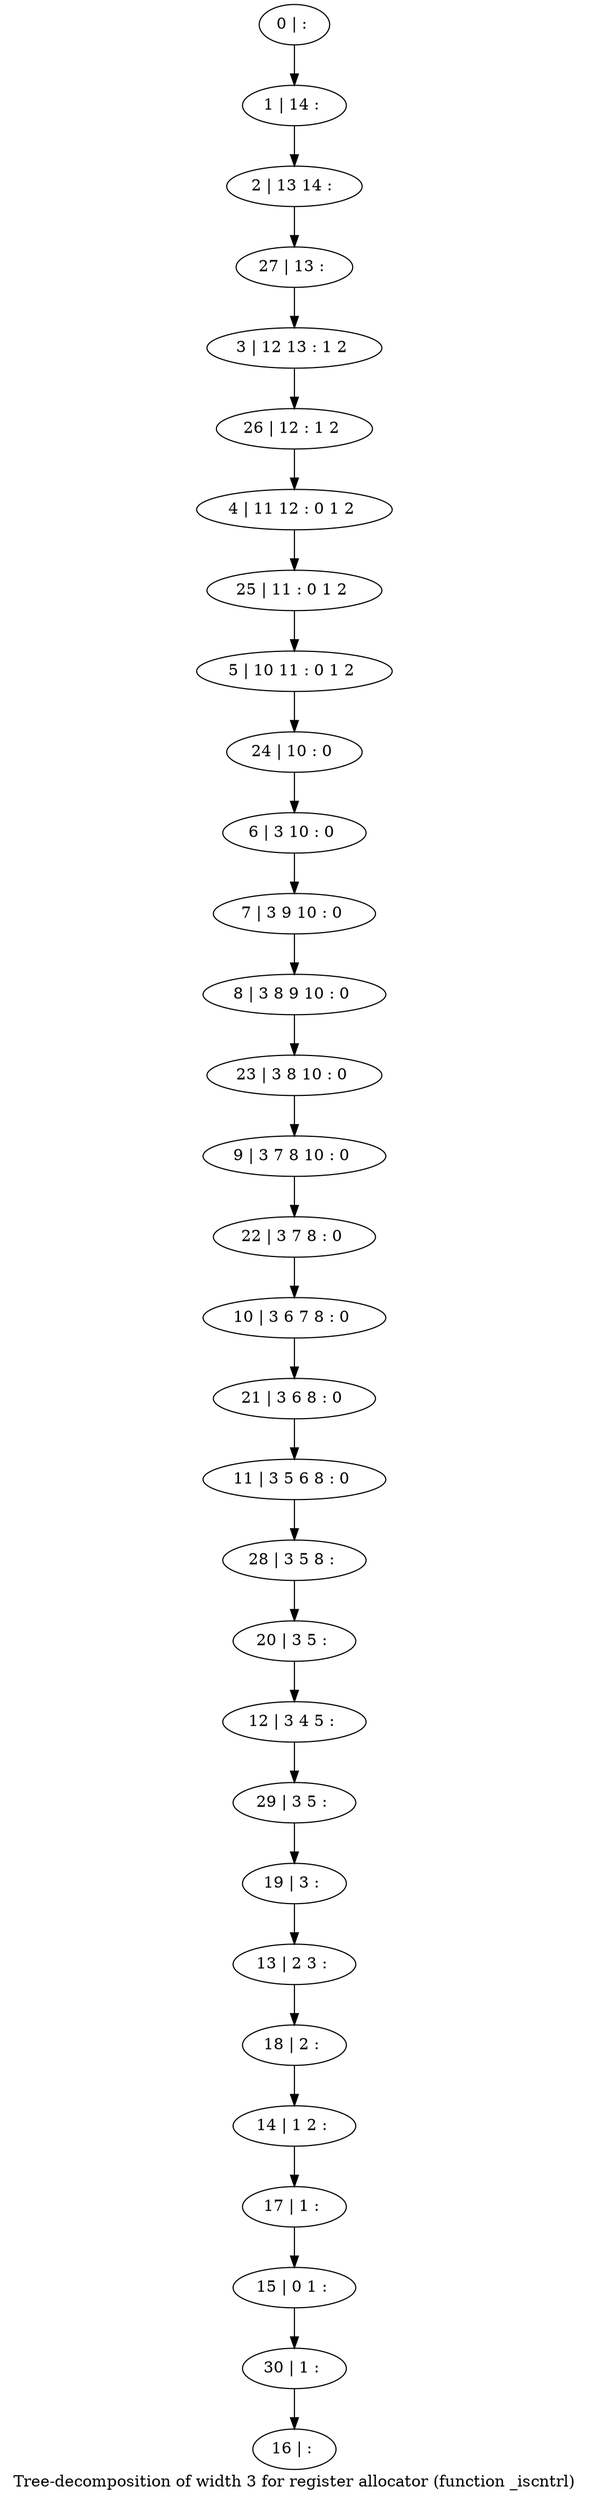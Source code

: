 digraph G {
graph [label="Tree-decomposition of width 3 for register allocator (function _iscntrl)"]
0[label="0 | : "];
1[label="1 | 14 : "];
2[label="2 | 13 14 : "];
3[label="3 | 12 13 : 1 2 "];
4[label="4 | 11 12 : 0 1 2 "];
5[label="5 | 10 11 : 0 1 2 "];
6[label="6 | 3 10 : 0 "];
7[label="7 | 3 9 10 : 0 "];
8[label="8 | 3 8 9 10 : 0 "];
9[label="9 | 3 7 8 10 : 0 "];
10[label="10 | 3 6 7 8 : 0 "];
11[label="11 | 3 5 6 8 : 0 "];
12[label="12 | 3 4 5 : "];
13[label="13 | 2 3 : "];
14[label="14 | 1 2 : "];
15[label="15 | 0 1 : "];
16[label="16 | : "];
17[label="17 | 1 : "];
18[label="18 | 2 : "];
19[label="19 | 3 : "];
20[label="20 | 3 5 : "];
21[label="21 | 3 6 8 : 0 "];
22[label="22 | 3 7 8 : 0 "];
23[label="23 | 3 8 10 : 0 "];
24[label="24 | 10 : 0 "];
25[label="25 | 11 : 0 1 2 "];
26[label="26 | 12 : 1 2 "];
27[label="27 | 13 : "];
28[label="28 | 3 5 8 : "];
29[label="29 | 3 5 : "];
30[label="30 | 1 : "];
0->1 ;
1->2 ;
6->7 ;
7->8 ;
17->15 ;
14->17 ;
18->14 ;
13->18 ;
19->13 ;
20->12 ;
21->11 ;
10->21 ;
22->10 ;
9->22 ;
23->9 ;
8->23 ;
24->6 ;
5->24 ;
25->5 ;
4->25 ;
26->4 ;
3->26 ;
27->3 ;
2->27 ;
28->20 ;
11->28 ;
29->19 ;
12->29 ;
30->16 ;
15->30 ;
}
